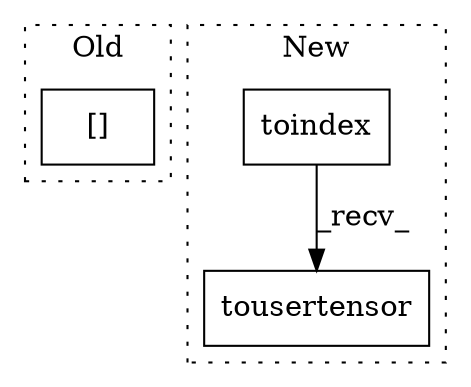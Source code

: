 digraph G {
subgraph cluster0 {
1 [label="[]" a="2" s="18499,18525" l="13,1" shape="box"];
label = "Old";
style="dotted";
}
subgraph cluster1 {
2 [label="toindex" a="32" s="18036,18090" l="8,1" shape="box"];
3 [label="tousertensor" a="32" s="18092" l="14" shape="box"];
label = "New";
style="dotted";
}
2 -> 3 [label="_recv_"];
}
